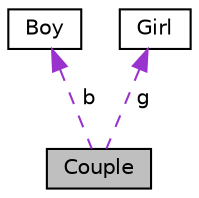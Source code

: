 digraph "Couple"
{
  edge [fontname="Helvetica",fontsize="10",labelfontname="Helvetica",labelfontsize="10"];
  node [fontname="Helvetica",fontsize="10",shape=record];
  Node1 [label="Couple",height=0.2,width=0.4,color="black", fillcolor="grey75", style="filled", fontcolor="black"];
  Node2 -> Node1 [dir="back",color="darkorchid3",fontsize="10",style="dashed",label=" b" ,fontname="Helvetica"];
  Node2 [label="Boy",height=0.2,width=0.4,color="black", fillcolor="white", style="filled",URL="$classBoy.html",tooltip="class contains various attributes of a boy such as name,attractiveness,intelligence,budget etc. "];
  Node3 -> Node1 [dir="back",color="darkorchid3",fontsize="10",style="dashed",label=" g" ,fontname="Helvetica"];
  Node3 [label="Girl",height=0.2,width=0.4,color="black", fillcolor="white", style="filled",URL="$classGirl.html",tooltip="class containing details of a girl "];
}
